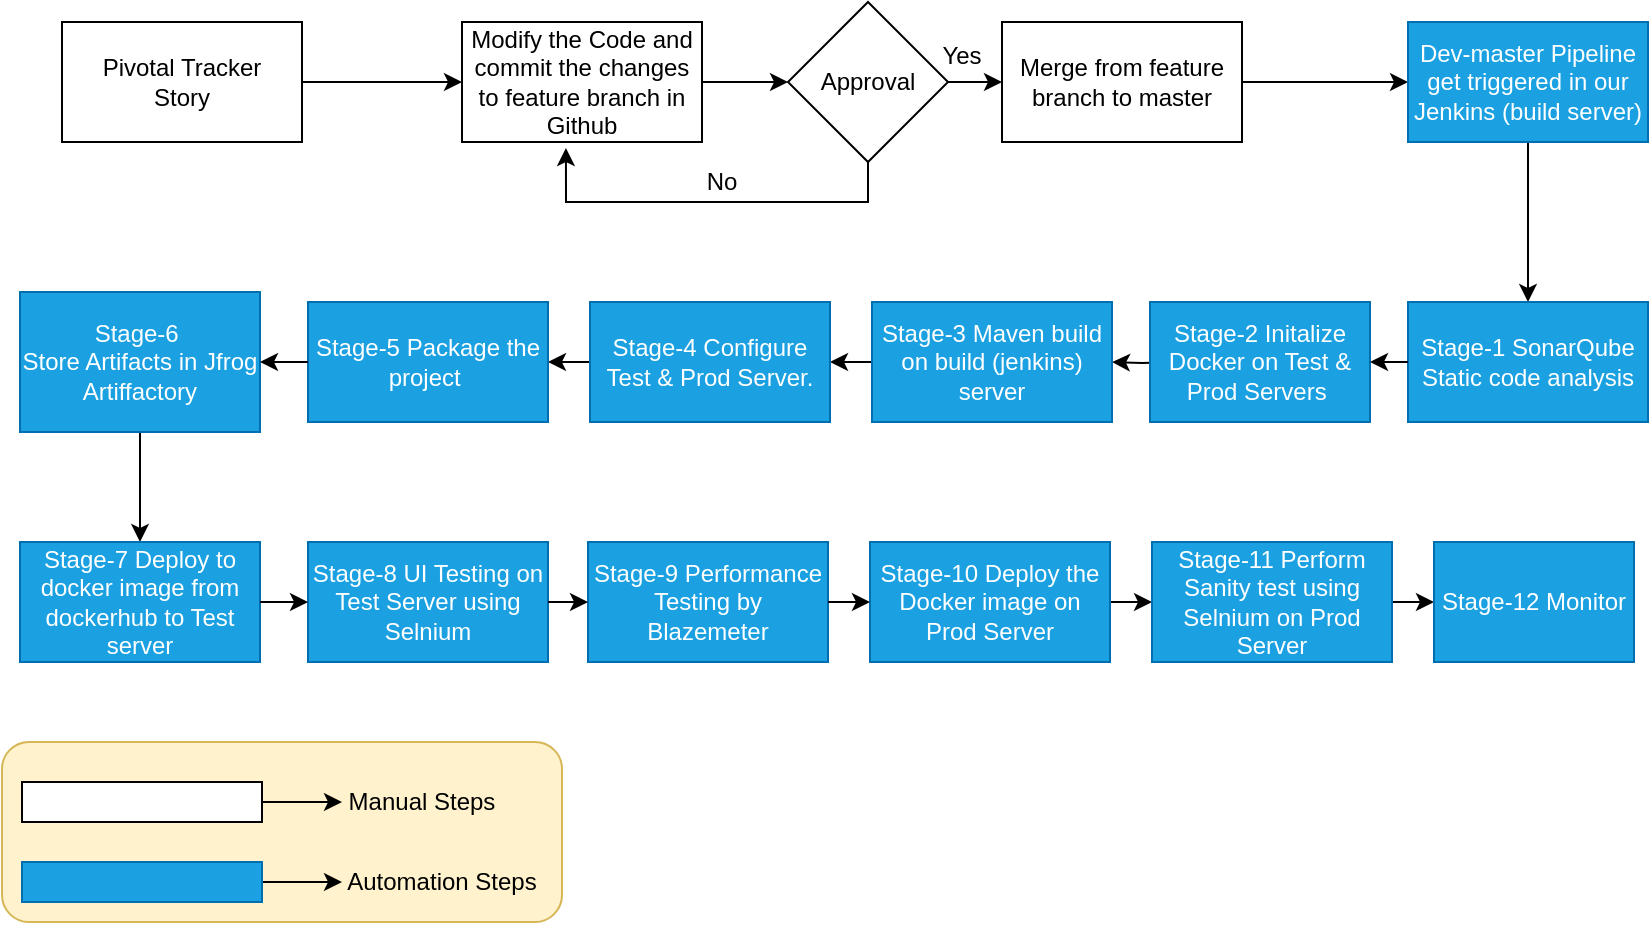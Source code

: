 <mxfile version="14.4.4" type="github"><diagram id="1_f-4h7mVdnZklyptqeP" name="Page-1"><mxGraphModel dx="1108" dy="425" grid="1" gridSize="10" guides="1" tooltips="1" connect="1" arrows="1" fold="1" page="1" pageScale="1" pageWidth="850" pageHeight="1100" math="0" shadow="0"><root><mxCell id="0"/><mxCell id="1" parent="0"/><mxCell id="Wk8jGYzYP-WTUlN5dKVv-52" value="" style="rounded=1;whiteSpace=wrap;html=1;fillColor=#fff2cc;strokeColor=#d6b656;" parent="1" vertex="1"><mxGeometry x="10" y="390" width="280" height="90" as="geometry"/></mxCell><mxCell id="Wk8jGYzYP-WTUlN5dKVv-3" value="" style="edgeStyle=orthogonalEdgeStyle;rounded=0;orthogonalLoop=1;jettySize=auto;html=1;" parent="1" source="Wk8jGYzYP-WTUlN5dKVv-1" target="Wk8jGYzYP-WTUlN5dKVv-2" edge="1"><mxGeometry relative="1" as="geometry"/></mxCell><mxCell id="Wk8jGYzYP-WTUlN5dKVv-1" value="Pivotal Tracker&lt;br&gt;Story" style="rounded=0;whiteSpace=wrap;html=1;" parent="1" vertex="1"><mxGeometry x="40" y="30" width="120" height="60" as="geometry"/></mxCell><mxCell id="Wk8jGYzYP-WTUlN5dKVv-24" style="edgeStyle=orthogonalEdgeStyle;rounded=0;orthogonalLoop=1;jettySize=auto;html=1;exitX=1;exitY=0.5;exitDx=0;exitDy=0;entryX=0;entryY=0.5;entryDx=0;entryDy=0;" parent="1" source="Wk8jGYzYP-WTUlN5dKVv-2" target="Wk8jGYzYP-WTUlN5dKVv-23" edge="1"><mxGeometry relative="1" as="geometry"/></mxCell><mxCell id="Wk8jGYzYP-WTUlN5dKVv-2" value="Modify the Code and commit the changes to feature branch in Github" style="rounded=0;whiteSpace=wrap;html=1;" parent="1" vertex="1"><mxGeometry x="240" y="30" width="120" height="60" as="geometry"/></mxCell><mxCell id="Wk8jGYzYP-WTUlN5dKVv-8" value="" style="edgeStyle=orthogonalEdgeStyle;rounded=0;orthogonalLoop=1;jettySize=auto;html=1;" parent="1" source="Wk8jGYzYP-WTUlN5dKVv-4" target="Wk8jGYzYP-WTUlN5dKVv-7" edge="1"><mxGeometry relative="1" as="geometry"/></mxCell><mxCell id="Wk8jGYzYP-WTUlN5dKVv-4" value="Merge from feature branch to master" style="rounded=0;whiteSpace=wrap;html=1;" parent="1" vertex="1"><mxGeometry x="510" y="30" width="120" height="60" as="geometry"/></mxCell><mxCell id="Wk8jGYzYP-WTUlN5dKVv-10" value="" style="edgeStyle=orthogonalEdgeStyle;rounded=0;orthogonalLoop=1;jettySize=auto;html=1;" parent="1" source="Wk8jGYzYP-WTUlN5dKVv-7" target="Wk8jGYzYP-WTUlN5dKVv-9" edge="1"><mxGeometry relative="1" as="geometry"/></mxCell><mxCell id="Wk8jGYzYP-WTUlN5dKVv-7" value="Dev-master Pipeline get triggered in our Jenkins (build server)" style="rounded=0;whiteSpace=wrap;html=1;fillColor=#1ba1e2;strokeColor=#006EAF;fontColor=#ffffff;" parent="1" vertex="1"><mxGeometry x="713" y="30" width="120" height="60" as="geometry"/></mxCell><mxCell id="Wk8jGYzYP-WTUlN5dKVv-12" value="" style="edgeStyle=orthogonalEdgeStyle;rounded=0;orthogonalLoop=1;jettySize=auto;html=1;" parent="1" target="Wk8jGYzYP-WTUlN5dKVv-11" edge="1"><mxGeometry relative="1" as="geometry"><mxPoint x="600" y="200" as="sourcePoint"/></mxGeometry></mxCell><mxCell id="Wk8jGYzYP-WTUlN5dKVv-9" value="Stage-1 SonarQube Static code analysis" style="rounded=0;whiteSpace=wrap;html=1;fillColor=#1ba1e2;strokeColor=#006EAF;fontColor=#ffffff;" parent="1" vertex="1"><mxGeometry x="713" y="170" width="120" height="60" as="geometry"/></mxCell><mxCell id="Wk8jGYzYP-WTUlN5dKVv-14" value="" style="edgeStyle=orthogonalEdgeStyle;rounded=0;orthogonalLoop=1;jettySize=auto;html=1;" parent="1" source="Wk8jGYzYP-WTUlN5dKVv-11" target="Wk8jGYzYP-WTUlN5dKVv-13" edge="1"><mxGeometry relative="1" as="geometry"/></mxCell><mxCell id="Wk8jGYzYP-WTUlN5dKVv-11" value="Stage-3 Maven build on build (jenkins) server" style="rounded=0;whiteSpace=wrap;html=1;fillColor=#1ba1e2;strokeColor=#006EAF;fontColor=#ffffff;" parent="1" vertex="1"><mxGeometry x="445" y="170" width="120" height="60" as="geometry"/></mxCell><mxCell id="Wk8jGYzYP-WTUlN5dKVv-16" value="" style="edgeStyle=orthogonalEdgeStyle;rounded=0;orthogonalLoop=1;jettySize=auto;html=1;" parent="1" source="Wk8jGYzYP-WTUlN5dKVv-13" target="Wk8jGYzYP-WTUlN5dKVv-15" edge="1"><mxGeometry relative="1" as="geometry"/></mxCell><mxCell id="Wk8jGYzYP-WTUlN5dKVv-13" value="Stage-4 Configure Test &amp;amp; Prod Server." style="rounded=0;whiteSpace=wrap;html=1;fillColor=#1ba1e2;strokeColor=#006EAF;fontColor=#ffffff;" parent="1" vertex="1"><mxGeometry x="304" y="170" width="120" height="60" as="geometry"/></mxCell><mxCell id="Wk8jGYzYP-WTUlN5dKVv-15" value="Stage-5 Package the project&amp;nbsp;" style="rounded=0;whiteSpace=wrap;html=1;fillColor=#1ba1e2;strokeColor=#006EAF;fontColor=#ffffff;" parent="1" vertex="1"><mxGeometry x="163" y="170" width="120" height="60" as="geometry"/></mxCell><mxCell id="Wk8jGYzYP-WTUlN5dKVv-37" value="" style="edgeStyle=orthogonalEdgeStyle;rounded=0;orthogonalLoop=1;jettySize=auto;html=1;" parent="1" source="Wk8jGYzYP-WTUlN5dKVv-17" target="Wk8jGYzYP-WTUlN5dKVv-36" edge="1"><mxGeometry relative="1" as="geometry"/></mxCell><mxCell id="Wk8jGYzYP-WTUlN5dKVv-17" value="&lt;div&gt;&lt;span&gt;Stage-6&amp;nbsp;&lt;/span&gt;&lt;/div&gt;Store Artifacts in Jfrog Artiffactory" style="rounded=0;whiteSpace=wrap;html=1;align=center;fillColor=#1ba1e2;strokeColor=#006EAF;fontColor=#ffffff;" parent="1" vertex="1"><mxGeometry x="19" y="165" width="120" height="70" as="geometry"/></mxCell><mxCell id="Wk8jGYzYP-WTUlN5dKVv-25" style="edgeStyle=orthogonalEdgeStyle;rounded=0;orthogonalLoop=1;jettySize=auto;html=1;exitX=1;exitY=0.5;exitDx=0;exitDy=0;entryX=0;entryY=0.5;entryDx=0;entryDy=0;" parent="1" source="Wk8jGYzYP-WTUlN5dKVv-23" target="Wk8jGYzYP-WTUlN5dKVv-4" edge="1"><mxGeometry relative="1" as="geometry"/></mxCell><mxCell id="Wk8jGYzYP-WTUlN5dKVv-29" style="edgeStyle=orthogonalEdgeStyle;rounded=0;orthogonalLoop=1;jettySize=auto;html=1;exitX=0.5;exitY=1;exitDx=0;exitDy=0;entryX=0.433;entryY=1.05;entryDx=0;entryDy=0;entryPerimeter=0;" parent="1" source="Wk8jGYzYP-WTUlN5dKVv-23" target="Wk8jGYzYP-WTUlN5dKVv-2" edge="1"><mxGeometry relative="1" as="geometry"><Array as="points"><mxPoint x="443" y="120"/><mxPoint x="292" y="120"/></Array></mxGeometry></mxCell><mxCell id="Wk8jGYzYP-WTUlN5dKVv-23" value="Approval" style="rhombus;whiteSpace=wrap;html=1;" parent="1" vertex="1"><mxGeometry x="403" y="20" width="80" height="80" as="geometry"/></mxCell><mxCell id="Wk8jGYzYP-WTUlN5dKVv-30" value="No" style="text;html=1;strokeColor=none;fillColor=none;align=center;verticalAlign=middle;whiteSpace=wrap;rounded=0;" parent="1" vertex="1"><mxGeometry x="350" y="100" width="40" height="20" as="geometry"/></mxCell><mxCell id="Wk8jGYzYP-WTUlN5dKVv-31" value="Yes" style="text;html=1;strokeColor=none;fillColor=none;align=center;verticalAlign=middle;whiteSpace=wrap;rounded=0;" parent="1" vertex="1"><mxGeometry x="470" y="37" width="40" height="20" as="geometry"/></mxCell><mxCell id="Wk8jGYzYP-WTUlN5dKVv-32" value="Stage-8 UI Testing on Test Server using Selnium" style="whiteSpace=wrap;html=1;rounded=0;fillColor=#1ba1e2;strokeColor=#006EAF;fontColor=#ffffff;" parent="1" vertex="1"><mxGeometry x="163" y="290" width="120" height="60" as="geometry"/></mxCell><mxCell id="Wk8jGYzYP-WTUlN5dKVv-45" value="" style="edgeStyle=orthogonalEdgeStyle;rounded=0;orthogonalLoop=1;jettySize=auto;html=1;" parent="1" source="Wk8jGYzYP-WTUlN5dKVv-34" target="Wk8jGYzYP-WTUlN5dKVv-44" edge="1"><mxGeometry relative="1" as="geometry"/></mxCell><mxCell id="Wk8jGYzYP-WTUlN5dKVv-34" value="Stage-10 Deploy the Docker image on Prod Server" style="whiteSpace=wrap;html=1;rounded=0;fillColor=#1ba1e2;strokeColor=#006EAF;fontColor=#ffffff;" parent="1" vertex="1"><mxGeometry x="444" y="290" width="120" height="60" as="geometry"/></mxCell><mxCell id="Wk8jGYzYP-WTUlN5dKVv-36" value="Stage-7 Deploy to docker image from dockerhub to Test server" style="whiteSpace=wrap;html=1;rounded=0;fillColor=#1ba1e2;strokeColor=#006EAF;fontColor=#ffffff;" parent="1" vertex="1"><mxGeometry x="19" y="290" width="120" height="60" as="geometry"/></mxCell><mxCell id="9wyfp83t3s7r0ikRdHc_-4" value="" style="edgeStyle=orthogonalEdgeStyle;rounded=0;orthogonalLoop=1;jettySize=auto;html=1;" parent="1" source="Wk8jGYzYP-WTUlN5dKVv-44" target="9wyfp83t3s7r0ikRdHc_-3" edge="1"><mxGeometry relative="1" as="geometry"/></mxCell><mxCell id="Wk8jGYzYP-WTUlN5dKVv-44" value="Stage-11 Perform Sanity test using Selnium on Prod Server" style="whiteSpace=wrap;html=1;rounded=0;fillColor=#1ba1e2;strokeColor=#006EAF;fontColor=#ffffff;" parent="1" vertex="1"><mxGeometry x="585" y="290" width="120" height="60" as="geometry"/></mxCell><mxCell id="Wk8jGYzYP-WTUlN5dKVv-47" style="edgeStyle=orthogonalEdgeStyle;rounded=0;orthogonalLoop=1;jettySize=auto;html=1;exitX=1;exitY=0.5;exitDx=0;exitDy=0;" parent="1" source="Wk8jGYzYP-WTUlN5dKVv-46" edge="1"><mxGeometry relative="1" as="geometry"><mxPoint x="180" y="420" as="targetPoint"/></mxGeometry></mxCell><mxCell id="Wk8jGYzYP-WTUlN5dKVv-46" value="" style="rounded=0;whiteSpace=wrap;html=1;" parent="1" vertex="1"><mxGeometry x="20" y="410" width="120" height="20" as="geometry"/></mxCell><mxCell id="Wk8jGYzYP-WTUlN5dKVv-48" value="Manual Steps" style="text;html=1;strokeColor=none;fillColor=none;align=center;verticalAlign=middle;whiteSpace=wrap;rounded=0;" parent="1" vertex="1"><mxGeometry x="180" y="410" width="80" height="20" as="geometry"/></mxCell><mxCell id="Wk8jGYzYP-WTUlN5dKVv-50" style="edgeStyle=orthogonalEdgeStyle;rounded=0;orthogonalLoop=1;jettySize=auto;html=1;exitX=1;exitY=0.5;exitDx=0;exitDy=0;" parent="1" source="Wk8jGYzYP-WTUlN5dKVv-49" edge="1"><mxGeometry relative="1" as="geometry"><mxPoint x="180" y="460" as="targetPoint"/></mxGeometry></mxCell><mxCell id="Wk8jGYzYP-WTUlN5dKVv-49" value="" style="rounded=0;whiteSpace=wrap;html=1;fillColor=#1ba1e2;strokeColor=#006EAF;fontColor=#ffffff;" parent="1" vertex="1"><mxGeometry x="20" y="450" width="120" height="20" as="geometry"/></mxCell><mxCell id="Wk8jGYzYP-WTUlN5dKVv-51" value="Automation Steps" style="text;html=1;strokeColor=none;fillColor=none;align=center;verticalAlign=middle;whiteSpace=wrap;rounded=0;" parent="1" vertex="1"><mxGeometry x="180" y="450" width="100" height="20" as="geometry"/></mxCell><mxCell id="9wyfp83t3s7r0ikRdHc_-3" value="Stage-12 Monitor" style="whiteSpace=wrap;html=1;rounded=0;fillColor=#1ba1e2;strokeColor=#006EAF;fontColor=#ffffff;" parent="1" vertex="1"><mxGeometry x="726" y="290" width="100" height="60" as="geometry"/></mxCell><mxCell id="EqfLeJt9nNUgV50KRFtY-3" value="" style="endArrow=classic;html=1;exitX=0;exitY=0.5;exitDx=0;exitDy=0;entryX=1;entryY=0.5;entryDx=0;entryDy=0;" parent="1" source="Wk8jGYzYP-WTUlN5dKVv-15" target="Wk8jGYzYP-WTUlN5dKVv-17" edge="1"><mxGeometry width="50" height="50" relative="1" as="geometry"><mxPoint x="410" y="270" as="sourcePoint"/><mxPoint x="164" y="200" as="targetPoint"/></mxGeometry></mxCell><mxCell id="dZ_PCIEwPmKttxwBHFxM-1" value="Stage-2 Initalize Docker on Test &amp;amp; Prod Servers&amp;nbsp;" style="rounded=0;whiteSpace=wrap;html=1;fillColor=#1ba1e2;strokeColor=#006EAF;fontColor=#ffffff;" parent="1" vertex="1"><mxGeometry x="584" y="170" width="110" height="60" as="geometry"/></mxCell><mxCell id="dZ_PCIEwPmKttxwBHFxM-3" value="Stage-9 Performance Testing by Blazemeter" style="whiteSpace=wrap;html=1;rounded=0;fillColor=#1ba1e2;strokeColor=#006EAF;fontColor=#ffffff;" parent="1" vertex="1"><mxGeometry x="303" y="290" width="120" height="60" as="geometry"/></mxCell><mxCell id="dZ_PCIEwPmKttxwBHFxM-5" value="" style="endArrow=classic;html=1;exitX=1;exitY=0.5;exitDx=0;exitDy=0;entryX=0;entryY=0.5;entryDx=0;entryDy=0;" parent="1" source="Wk8jGYzYP-WTUlN5dKVv-32" target="dZ_PCIEwPmKttxwBHFxM-3" edge="1"><mxGeometry width="50" height="50" relative="1" as="geometry"><mxPoint x="260" y="280" as="sourcePoint"/><mxPoint x="310" y="230" as="targetPoint"/></mxGeometry></mxCell><mxCell id="dZ_PCIEwPmKttxwBHFxM-6" value="" style="endArrow=classic;html=1;exitX=1;exitY=0.5;exitDx=0;exitDy=0;entryX=0;entryY=0.5;entryDx=0;entryDy=0;" parent="1" source="dZ_PCIEwPmKttxwBHFxM-3" target="Wk8jGYzYP-WTUlN5dKVv-34" edge="1"><mxGeometry width="50" height="50" relative="1" as="geometry"><mxPoint x="260" y="280" as="sourcePoint"/><mxPoint x="310" y="230" as="targetPoint"/></mxGeometry></mxCell><mxCell id="dZ_PCIEwPmKttxwBHFxM-7" value="" style="endArrow=classic;html=1;exitX=1;exitY=0.5;exitDx=0;exitDy=0;entryX=0;entryY=0.5;entryDx=0;entryDy=0;" parent="1" source="Wk8jGYzYP-WTUlN5dKVv-36" target="Wk8jGYzYP-WTUlN5dKVv-32" edge="1"><mxGeometry width="50" height="50" relative="1" as="geometry"><mxPoint x="260" y="280" as="sourcePoint"/><mxPoint x="310" y="230" as="targetPoint"/></mxGeometry></mxCell><mxCell id="dZ_PCIEwPmKttxwBHFxM-8" value="" style="endArrow=classic;html=1;exitX=0;exitY=0.5;exitDx=0;exitDy=0;entryX=1;entryY=0.5;entryDx=0;entryDy=0;" parent="1" source="Wk8jGYzYP-WTUlN5dKVv-9" target="dZ_PCIEwPmKttxwBHFxM-1" edge="1"><mxGeometry width="50" height="50" relative="1" as="geometry"><mxPoint x="470" y="280" as="sourcePoint"/><mxPoint x="520" y="230" as="targetPoint"/></mxGeometry></mxCell></root></mxGraphModel></diagram></mxfile>
